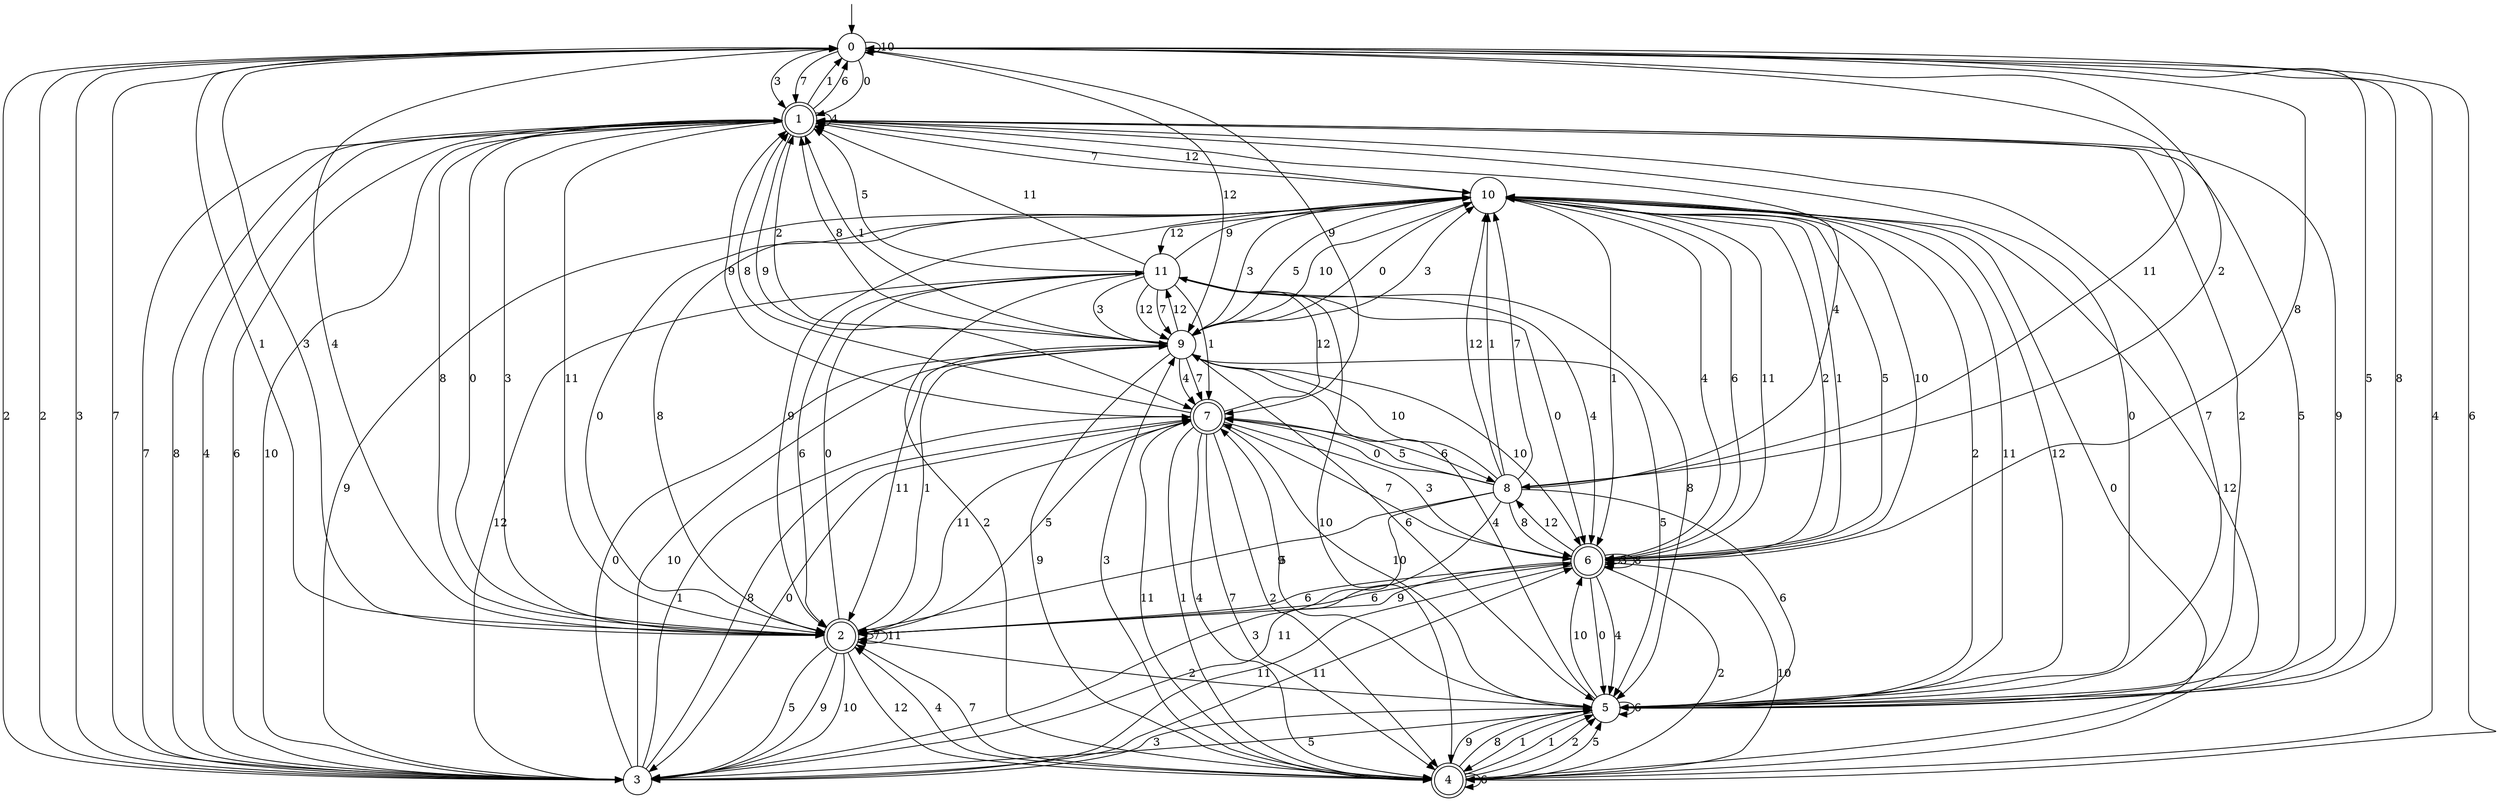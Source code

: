 digraph g {

	s0 [shape="circle" label="0"];
	s1 [shape="doublecircle" label="1"];
	s2 [shape="doublecircle" label="2"];
	s3 [shape="circle" label="3"];
	s4 [shape="doublecircle" label="4"];
	s5 [shape="circle" label="5"];
	s6 [shape="doublecircle" label="6"];
	s7 [shape="doublecircle" label="7"];
	s8 [shape="circle" label="8"];
	s9 [shape="circle" label="9"];
	s10 [shape="circle" label="10"];
	s11 [shape="circle" label="11"];
	s0 -> s1 [label="0"];
	s0 -> s2 [label="1"];
	s0 -> s3 [label="2"];
	s0 -> s1 [label="3"];
	s0 -> s4 [label="4"];
	s0 -> s5 [label="5"];
	s0 -> s4 [label="6"];
	s0 -> s1 [label="7"];
	s0 -> s6 [label="8"];
	s0 -> s7 [label="9"];
	s0 -> s0 [label="10"];
	s0 -> s8 [label="11"];
	s0 -> s9 [label="12"];
	s1 -> s2 [label="0"];
	s1 -> s0 [label="1"];
	s1 -> s5 [label="2"];
	s1 -> s2 [label="3"];
	s1 -> s1 [label="4"];
	s1 -> s5 [label="5"];
	s1 -> s0 [label="6"];
	s1 -> s3 [label="7"];
	s1 -> s3 [label="8"];
	s1 -> s7 [label="9"];
	s1 -> s3 [label="10"];
	s1 -> s2 [label="11"];
	s1 -> s10 [label="12"];
	s2 -> s11 [label="0"];
	s2 -> s9 [label="1"];
	s2 -> s5 [label="2"];
	s2 -> s0 [label="3"];
	s2 -> s0 [label="4"];
	s2 -> s3 [label="5"];
	s2 -> s6 [label="6"];
	s2 -> s2 [label="7"];
	s2 -> s1 [label="8"];
	s2 -> s3 [label="9"];
	s2 -> s3 [label="10"];
	s2 -> s2 [label="11"];
	s2 -> s4 [label="12"];
	s3 -> s9 [label="0"];
	s3 -> s7 [label="1"];
	s3 -> s0 [label="2"];
	s3 -> s0 [label="3"];
	s3 -> s1 [label="4"];
	s3 -> s5 [label="5"];
	s3 -> s1 [label="6"];
	s3 -> s0 [label="7"];
	s3 -> s7 [label="8"];
	s3 -> s10 [label="9"];
	s3 -> s9 [label="10"];
	s3 -> s6 [label="11"];
	s3 -> s11 [label="12"];
	s4 -> s10 [label="0"];
	s4 -> s5 [label="1"];
	s4 -> s5 [label="2"];
	s4 -> s9 [label="3"];
	s4 -> s2 [label="4"];
	s4 -> s5 [label="5"];
	s4 -> s4 [label="6"];
	s4 -> s2 [label="7"];
	s4 -> s5 [label="8"];
	s4 -> s5 [label="9"];
	s4 -> s6 [label="10"];
	s4 -> s7 [label="11"];
	s4 -> s10 [label="12"];
	s5 -> s1 [label="0"];
	s5 -> s4 [label="1"];
	s5 -> s10 [label="2"];
	s5 -> s3 [label="3"];
	s5 -> s9 [label="4"];
	s5 -> s7 [label="5"];
	s5 -> s5 [label="6"];
	s5 -> s1 [label="7"];
	s5 -> s0 [label="8"];
	s5 -> s1 [label="9"];
	s5 -> s6 [label="10"];
	s5 -> s10 [label="11"];
	s5 -> s10 [label="12"];
	s6 -> s5 [label="0"];
	s6 -> s10 [label="1"];
	s6 -> s4 [label="2"];
	s6 -> s6 [label="3"];
	s6 -> s5 [label="4"];
	s6 -> s10 [label="5"];
	s6 -> s2 [label="6"];
	s6 -> s7 [label="7"];
	s6 -> s6 [label="8"];
	s6 -> s2 [label="9"];
	s6 -> s10 [label="10"];
	s6 -> s3 [label="11"];
	s6 -> s8 [label="12"];
	s7 -> s3 [label="0"];
	s7 -> s4 [label="1"];
	s7 -> s4 [label="2"];
	s7 -> s6 [label="3"];
	s7 -> s4 [label="4"];
	s7 -> s2 [label="5"];
	s7 -> s8 [label="6"];
	s7 -> s4 [label="7"];
	s7 -> s1 [label="8"];
	s7 -> s1 [label="9"];
	s7 -> s5 [label="10"];
	s7 -> s2 [label="11"];
	s7 -> s11 [label="12"];
	s8 -> s7 [label="0"];
	s8 -> s10 [label="1"];
	s8 -> s0 [label="2"];
	s8 -> s3 [label="3"];
	s8 -> s1 [label="4"];
	s8 -> s7 [label="5"];
	s8 -> s5 [label="6"];
	s8 -> s10 [label="7"];
	s8 -> s6 [label="8"];
	s8 -> s2 [label="9"];
	s8 -> s9 [label="10"];
	s8 -> s3 [label="11"];
	s8 -> s10 [label="12"];
	s9 -> s10 [label="0"];
	s9 -> s1 [label="1"];
	s9 -> s1 [label="2"];
	s9 -> s10 [label="3"];
	s9 -> s7 [label="4"];
	s9 -> s5 [label="5"];
	s9 -> s5 [label="6"];
	s9 -> s7 [label="7"];
	s9 -> s1 [label="8"];
	s9 -> s4 [label="9"];
	s9 -> s6 [label="10"];
	s9 -> s2 [label="11"];
	s9 -> s11 [label="12"];
	s10 -> s2 [label="0"];
	s10 -> s6 [label="1"];
	s10 -> s6 [label="2"];
	s10 -> s9 [label="3"];
	s10 -> s6 [label="4"];
	s10 -> s9 [label="5"];
	s10 -> s6 [label="6"];
	s10 -> s1 [label="7"];
	s10 -> s2 [label="8"];
	s10 -> s2 [label="9"];
	s10 -> s9 [label="10"];
	s10 -> s6 [label="11"];
	s10 -> s11 [label="12"];
	s11 -> s6 [label="0"];
	s11 -> s7 [label="1"];
	s11 -> s4 [label="2"];
	s11 -> s9 [label="3"];
	s11 -> s6 [label="4"];
	s11 -> s1 [label="5"];
	s11 -> s2 [label="6"];
	s11 -> s9 [label="7"];
	s11 -> s5 [label="8"];
	s11 -> s10 [label="9"];
	s11 -> s4 [label="10"];
	s11 -> s1 [label="11"];
	s11 -> s9 [label="12"];

__start0 [label="" shape="none" width="0" height="0"];
__start0 -> s0;

}
